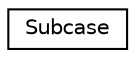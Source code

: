 digraph "Graphical Class Hierarchy"
{
 // LATEX_PDF_SIZE
  edge [fontname="Helvetica",fontsize="10",labelfontname="Helvetica",labelfontsize="10"];
  node [fontname="Helvetica",fontsize="10",shape=record];
  rankdir="LR";
  Node0 [label="Subcase",height=0.2,width=0.4,color="black", fillcolor="white", style="filled",URL="$struct_subcase.html",tooltip=" "];
}
